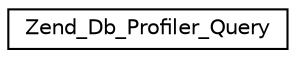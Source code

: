 digraph G
{
  edge [fontname="Helvetica",fontsize="10",labelfontname="Helvetica",labelfontsize="10"];
  node [fontname="Helvetica",fontsize="10",shape=record];
  rankdir="LR";
  Node1 [label="Zend_Db_Profiler_Query",height=0.2,width=0.4,color="black", fillcolor="white", style="filled",URL="$class_zend___db___profiler___query.html"];
}
